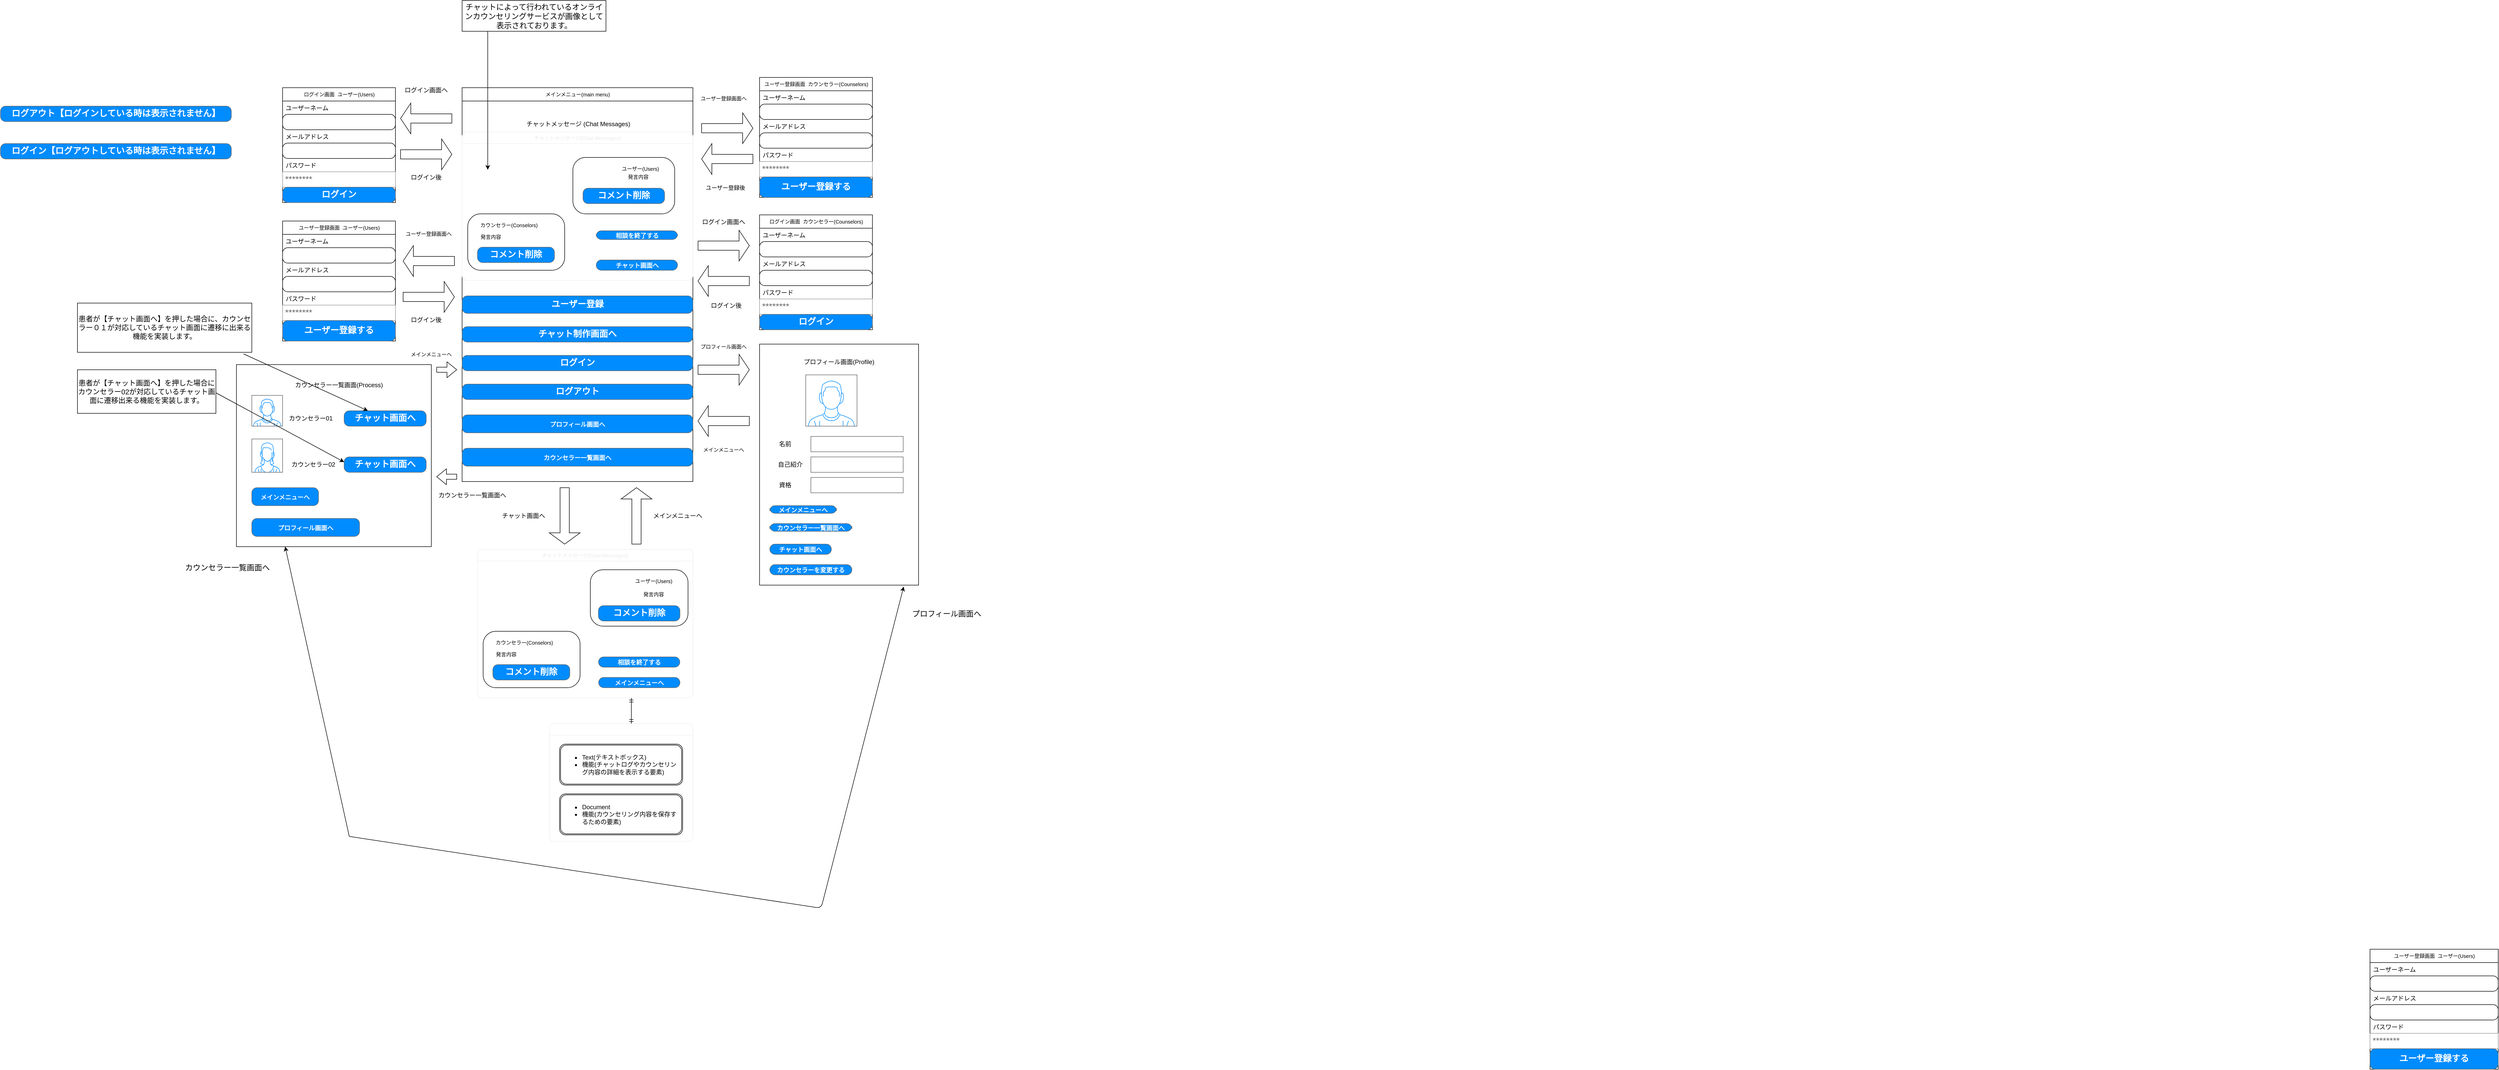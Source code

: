 <mxfile>
    <diagram id="nMnuXORbZ245L0lCiLTD" name="ページ1">
        <mxGraphModel dx="2371" dy="1983" grid="1" gridSize="10" guides="1" tooltips="1" connect="1" arrows="1" fold="1" page="1" pageScale="1" pageWidth="827" pageHeight="1169" math="0" shadow="0">
            <root>
                <mxCell id="0"/>
                <mxCell id="1" parent="0"/>
                <mxCell id="105" value="ログイン画面&amp;nbsp; カウンセラー(Counselors)" style="swimlane;fontStyle=0;childLayout=stackLayout;horizontal=1;startSize=26;fillColor=none;horizontalStack=0;resizeParent=1;resizeParentMax=0;resizeLast=0;collapsible=1;marginBottom=0;html=1;fontSize=10;align=center;" parent="1" vertex="1">
                    <mxGeometry x="770" y="328" width="220" height="224" as="geometry"/>
                </mxCell>
                <mxCell id="106" value="ユーザーネーム" style="text;strokeColor=none;fillColor=none;align=left;verticalAlign=top;spacingLeft=4;spacingRight=4;overflow=hidden;rotatable=0;points=[[0,0.5],[1,0.5]];portConstraint=eastwest;whiteSpace=wrap;html=1;" parent="105" vertex="1">
                    <mxGeometry y="26" width="220" height="26" as="geometry"/>
                </mxCell>
                <mxCell id="107" value="" style="strokeWidth=1;shadow=0;dashed=0;align=center;html=1;shape=mxgraph.mockup.buttons.button;mainText=;buttonStyle=round;fontSize=17;fontStyle=1;fillColor=none;whiteSpace=wrap;" parent="105" vertex="1">
                    <mxGeometry y="52" width="220" height="30" as="geometry"/>
                </mxCell>
                <mxCell id="108" value="メールアドレス" style="text;strokeColor=none;fillColor=none;align=left;verticalAlign=top;spacingLeft=4;spacingRight=4;overflow=hidden;rotatable=0;points=[[0,0.5],[1,0.5]];portConstraint=eastwest;whiteSpace=wrap;html=1;" parent="105" vertex="1">
                    <mxGeometry y="82" width="220" height="26" as="geometry"/>
                </mxCell>
                <mxCell id="109" value="" style="strokeWidth=1;shadow=0;dashed=0;align=center;html=1;shape=mxgraph.mockup.buttons.button;mainText=;buttonStyle=round;fontSize=17;fontStyle=1;fillColor=none;whiteSpace=wrap;" parent="105" vertex="1">
                    <mxGeometry y="108" width="220" height="30" as="geometry"/>
                </mxCell>
                <mxCell id="110" value="パスワード" style="text;strokeColor=none;fillColor=none;align=left;verticalAlign=top;spacingLeft=4;spacingRight=4;overflow=hidden;rotatable=0;points=[[0,0.5],[1,0.5]];portConstraint=eastwest;whiteSpace=wrap;html=1;" parent="105" vertex="1">
                    <mxGeometry y="138" width="220" height="26" as="geometry"/>
                </mxCell>
                <mxCell id="111" value="********" style="strokeWidth=1;shadow=0;dashed=0;align=center;html=1;shape=mxgraph.mockup.forms.pwField;strokeColor=#999999;mainText=;align=left;fontColor=#666666;fontSize=17;spacingLeft=3;" parent="105" vertex="1">
                    <mxGeometry y="164" width="220" height="30" as="geometry"/>
                </mxCell>
                <mxCell id="112" value="ログイン" style="strokeWidth=1;shadow=0;dashed=0;align=center;html=1;shape=mxgraph.mockup.buttons.button;strokeColor=#666666;fontColor=#ffffff;mainText=;buttonStyle=round;fontSize=17;fontStyle=1;fillColor=#008cff;whiteSpace=wrap;" parent="105" vertex="1">
                    <mxGeometry y="194" width="220" height="30" as="geometry"/>
                </mxCell>
                <mxCell id="154" value="&lt;font style=&quot;font-size: 10px;&quot;&gt;ユーザー登録画面&amp;nbsp; ユーザー(Users)&lt;/font&gt;" style="swimlane;fontStyle=0;childLayout=stackLayout;horizontal=1;startSize=26;fillColor=none;horizontalStack=0;resizeParent=1;resizeParentMax=0;resizeLast=0;collapsible=1;marginBottom=0;html=1;align=center;fontSize=10;" parent="1" vertex="1">
                    <mxGeometry x="-160" y="340" width="220" height="234" as="geometry"/>
                </mxCell>
                <mxCell id="155" value="ユーザーネーム" style="text;strokeColor=none;fillColor=none;align=left;verticalAlign=top;spacingLeft=4;spacingRight=4;overflow=hidden;rotatable=0;points=[[0,0.5],[1,0.5]];portConstraint=eastwest;whiteSpace=wrap;html=1;" parent="154" vertex="1">
                    <mxGeometry y="26" width="220" height="26" as="geometry"/>
                </mxCell>
                <mxCell id="156" value="" style="strokeWidth=1;shadow=0;dashed=0;align=center;html=1;shape=mxgraph.mockup.buttons.button;mainText=;buttonStyle=round;fontSize=17;fontStyle=1;fillColor=none;whiteSpace=wrap;" parent="154" vertex="1">
                    <mxGeometry y="52" width="220" height="30" as="geometry"/>
                </mxCell>
                <mxCell id="157" value="メールアドレス" style="text;strokeColor=none;fillColor=none;align=left;verticalAlign=top;spacingLeft=4;spacingRight=4;overflow=hidden;rotatable=0;points=[[0,0.5],[1,0.5]];portConstraint=eastwest;whiteSpace=wrap;html=1;" parent="154" vertex="1">
                    <mxGeometry y="82" width="220" height="26" as="geometry"/>
                </mxCell>
                <mxCell id="158" value="" style="strokeWidth=1;shadow=0;dashed=0;align=center;html=1;shape=mxgraph.mockup.buttons.button;mainText=;buttonStyle=round;fontSize=17;fontStyle=1;fillColor=none;whiteSpace=wrap;" parent="154" vertex="1">
                    <mxGeometry y="108" width="220" height="30" as="geometry"/>
                </mxCell>
                <mxCell id="159" value="パスワード" style="text;strokeColor=none;fillColor=none;align=left;verticalAlign=top;spacingLeft=4;spacingRight=4;overflow=hidden;rotatable=0;points=[[0,0.5],[1,0.5]];portConstraint=eastwest;whiteSpace=wrap;html=1;" parent="154" vertex="1">
                    <mxGeometry y="138" width="220" height="26" as="geometry"/>
                </mxCell>
                <mxCell id="160" value="********" style="strokeWidth=1;shadow=0;dashed=0;align=center;html=1;shape=mxgraph.mockup.forms.pwField;strokeColor=#999999;mainText=;align=left;fontColor=#666666;fontSize=17;spacingLeft=3;" parent="154" vertex="1">
                    <mxGeometry y="164" width="220" height="30" as="geometry"/>
                </mxCell>
                <mxCell id="174" value="ユーザー登録する" style="strokeWidth=1;shadow=0;dashed=0;align=center;html=1;shape=mxgraph.mockup.buttons.button;strokeColor=#666666;fontColor=#ffffff;mainText=;buttonStyle=round;fontSize=17;fontStyle=1;fillColor=#008cff;whiteSpace=wrap;" parent="154" vertex="1">
                    <mxGeometry y="194" width="220" height="40" as="geometry"/>
                </mxCell>
                <mxCell id="185" value="ユーザー登録画面&amp;nbsp; カウンセラー(Counselors)" style="swimlane;fontStyle=0;childLayout=stackLayout;horizontal=1;startSize=26;fillColor=none;horizontalStack=0;resizeParent=1;resizeParentMax=0;resizeLast=0;collapsible=1;marginBottom=0;html=1;align=center;fontSize=10;" parent="1" vertex="1">
                    <mxGeometry x="770" y="60" width="220" height="234" as="geometry"/>
                </mxCell>
                <mxCell id="186" value="ユーザーネーム" style="text;strokeColor=none;fillColor=none;align=left;verticalAlign=top;spacingLeft=4;spacingRight=4;overflow=hidden;rotatable=0;points=[[0,0.5],[1,0.5]];portConstraint=eastwest;whiteSpace=wrap;html=1;" parent="185" vertex="1">
                    <mxGeometry y="26" width="220" height="26" as="geometry"/>
                </mxCell>
                <mxCell id="187" value="" style="strokeWidth=1;shadow=0;dashed=0;align=center;html=1;shape=mxgraph.mockup.buttons.button;mainText=;buttonStyle=round;fontSize=17;fontStyle=1;fillColor=none;whiteSpace=wrap;" parent="185" vertex="1">
                    <mxGeometry y="52" width="220" height="30" as="geometry"/>
                </mxCell>
                <mxCell id="188" value="メールアドレス" style="text;strokeColor=none;fillColor=none;align=left;verticalAlign=top;spacingLeft=4;spacingRight=4;overflow=hidden;rotatable=0;points=[[0,0.5],[1,0.5]];portConstraint=eastwest;whiteSpace=wrap;html=1;" parent="185" vertex="1">
                    <mxGeometry y="82" width="220" height="26" as="geometry"/>
                </mxCell>
                <mxCell id="189" value="" style="strokeWidth=1;shadow=0;dashed=0;align=center;html=1;shape=mxgraph.mockup.buttons.button;mainText=;buttonStyle=round;fontSize=17;fontStyle=1;fillColor=none;whiteSpace=wrap;" parent="185" vertex="1">
                    <mxGeometry y="108" width="220" height="30" as="geometry"/>
                </mxCell>
                <mxCell id="190" value="パスワード" style="text;strokeColor=none;fillColor=none;align=left;verticalAlign=top;spacingLeft=4;spacingRight=4;overflow=hidden;rotatable=0;points=[[0,0.5],[1,0.5]];portConstraint=eastwest;whiteSpace=wrap;html=1;" parent="185" vertex="1">
                    <mxGeometry y="138" width="220" height="26" as="geometry"/>
                </mxCell>
                <mxCell id="191" value="********" style="strokeWidth=1;shadow=0;dashed=0;align=center;html=1;shape=mxgraph.mockup.forms.pwField;strokeColor=#999999;mainText=;align=left;fontColor=#666666;fontSize=17;spacingLeft=3;" parent="185" vertex="1">
                    <mxGeometry y="164" width="220" height="30" as="geometry"/>
                </mxCell>
                <mxCell id="193" value="ユーザー登録する" style="strokeWidth=1;shadow=0;dashed=0;align=center;html=1;shape=mxgraph.mockup.buttons.button;strokeColor=#666666;fontColor=#ffffff;mainText=;buttonStyle=round;fontSize=17;fontStyle=1;fillColor=#008cff;whiteSpace=wrap;" parent="185" vertex="1">
                    <mxGeometry y="194" width="220" height="40" as="geometry"/>
                </mxCell>
                <mxCell id="89" value="ログイン画面&amp;nbsp; ユーザー(Users)" style="swimlane;fontStyle=0;childLayout=stackLayout;horizontal=1;startSize=26;fillColor=none;horizontalStack=0;resizeParent=1;resizeParentMax=0;resizeLast=0;collapsible=1;marginBottom=0;html=1;align=center;fontSize=10;" parent="1" vertex="1">
                    <mxGeometry x="-160" y="80" width="220" height="224" as="geometry"/>
                </mxCell>
                <mxCell id="90" value="ユーザーネーム" style="text;strokeColor=none;fillColor=none;align=left;verticalAlign=top;spacingLeft=4;spacingRight=4;overflow=hidden;rotatable=0;points=[[0,0.5],[1,0.5]];portConstraint=eastwest;whiteSpace=wrap;html=1;" parent="89" vertex="1">
                    <mxGeometry y="26" width="220" height="26" as="geometry"/>
                </mxCell>
                <mxCell id="91" value="" style="strokeWidth=1;shadow=0;dashed=0;align=center;html=1;shape=mxgraph.mockup.buttons.button;mainText=;buttonStyle=round;fontSize=17;fontStyle=1;fillColor=none;whiteSpace=wrap;" parent="89" vertex="1">
                    <mxGeometry y="52" width="220" height="30" as="geometry"/>
                </mxCell>
                <mxCell id="92" value="メールアドレス" style="text;strokeColor=none;fillColor=none;align=left;verticalAlign=top;spacingLeft=4;spacingRight=4;overflow=hidden;rotatable=0;points=[[0,0.5],[1,0.5]];portConstraint=eastwest;whiteSpace=wrap;html=1;" parent="89" vertex="1">
                    <mxGeometry y="82" width="220" height="26" as="geometry"/>
                </mxCell>
                <mxCell id="93" value="" style="strokeWidth=1;shadow=0;dashed=0;align=center;html=1;shape=mxgraph.mockup.buttons.button;mainText=;buttonStyle=round;fontSize=17;fontStyle=1;fillColor=none;whiteSpace=wrap;" parent="89" vertex="1">
                    <mxGeometry y="108" width="220" height="30" as="geometry"/>
                </mxCell>
                <mxCell id="94" value="パスワード" style="text;strokeColor=none;fillColor=none;align=left;verticalAlign=top;spacingLeft=4;spacingRight=4;overflow=hidden;rotatable=0;points=[[0,0.5],[1,0.5]];portConstraint=eastwest;whiteSpace=wrap;html=1;" parent="89" vertex="1">
                    <mxGeometry y="138" width="220" height="26" as="geometry"/>
                </mxCell>
                <mxCell id="95" value="********" style="strokeWidth=1;shadow=0;dashed=0;align=center;html=1;shape=mxgraph.mockup.forms.pwField;strokeColor=#999999;mainText=;align=left;fontColor=#666666;fontSize=17;spacingLeft=3;" parent="89" vertex="1">
                    <mxGeometry y="164" width="220" height="30" as="geometry"/>
                </mxCell>
                <mxCell id="96" value="ログイン" style="strokeWidth=1;shadow=0;dashed=0;align=center;html=1;shape=mxgraph.mockup.buttons.button;strokeColor=#666666;fontColor=#ffffff;mainText=;buttonStyle=round;fontSize=17;fontStyle=1;fillColor=#008cff;whiteSpace=wrap;" parent="89" vertex="1">
                    <mxGeometry y="194" width="220" height="30" as="geometry"/>
                </mxCell>
                <mxCell id="483" value="ユーザー登録画面&amp;nbsp; ユーザー(Users)" style="swimlane;fontStyle=0;childLayout=stackLayout;horizontal=1;startSize=26;fillColor=none;horizontalStack=0;resizeParent=1;resizeParentMax=0;resizeLast=0;collapsible=1;marginBottom=0;html=1;align=center;fontSize=10;" parent="1" vertex="1">
                    <mxGeometry x="3910" y="1760" width="250" height="234" as="geometry"/>
                </mxCell>
                <mxCell id="484" value="ユーザーネーム" style="text;strokeColor=none;fillColor=none;align=left;verticalAlign=top;spacingLeft=4;spacingRight=4;overflow=hidden;rotatable=0;points=[[0,0.5],[1,0.5]];portConstraint=eastwest;whiteSpace=wrap;html=1;" parent="483" vertex="1">
                    <mxGeometry y="26" width="250" height="26" as="geometry"/>
                </mxCell>
                <mxCell id="485" value="" style="strokeWidth=1;shadow=0;dashed=0;align=center;html=1;shape=mxgraph.mockup.buttons.button;mainText=;buttonStyle=round;fontSize=17;fontStyle=1;fillColor=none;whiteSpace=wrap;" parent="483" vertex="1">
                    <mxGeometry y="52" width="250" height="30" as="geometry"/>
                </mxCell>
                <mxCell id="486" value="メールアドレス" style="text;strokeColor=none;fillColor=none;align=left;verticalAlign=top;spacingLeft=4;spacingRight=4;overflow=hidden;rotatable=0;points=[[0,0.5],[1,0.5]];portConstraint=eastwest;whiteSpace=wrap;html=1;" parent="483" vertex="1">
                    <mxGeometry y="82" width="250" height="26" as="geometry"/>
                </mxCell>
                <mxCell id="487" value="" style="strokeWidth=1;shadow=0;dashed=0;align=center;html=1;shape=mxgraph.mockup.buttons.button;mainText=;buttonStyle=round;fontSize=17;fontStyle=1;fillColor=none;whiteSpace=wrap;" parent="483" vertex="1">
                    <mxGeometry y="108" width="250" height="30" as="geometry"/>
                </mxCell>
                <mxCell id="488" value="パスワード" style="text;strokeColor=none;fillColor=none;align=left;verticalAlign=top;spacingLeft=4;spacingRight=4;overflow=hidden;rotatable=0;points=[[0,0.5],[1,0.5]];portConstraint=eastwest;whiteSpace=wrap;html=1;" parent="483" vertex="1">
                    <mxGeometry y="138" width="250" height="26" as="geometry"/>
                </mxCell>
                <mxCell id="489" value="********" style="strokeWidth=1;shadow=0;dashed=0;align=center;html=1;shape=mxgraph.mockup.forms.pwField;strokeColor=#999999;mainText=;align=left;fontColor=#666666;fontSize=17;spacingLeft=3;" parent="483" vertex="1">
                    <mxGeometry y="164" width="250" height="30" as="geometry"/>
                </mxCell>
                <mxCell id="490" value="ユーザー登録する" style="strokeWidth=1;shadow=0;dashed=0;align=center;html=1;shape=mxgraph.mockup.buttons.button;strokeColor=#666666;fontColor=#ffffff;mainText=;buttonStyle=round;fontSize=17;fontStyle=1;fillColor=#008cff;whiteSpace=wrap;" parent="483" vertex="1">
                    <mxGeometry y="194" width="250" height="40" as="geometry"/>
                </mxCell>
                <mxCell id="499" value="チャットメッセージ(Chat Messages)" style="swimlane;whiteSpace=wrap;html=1;rounded=1;dashed=0;strokeColor=rgb(240, 240, 240);fontFamily=Helvetica;fontSize=10;fontColor=rgb(240, 240, 240);fillColor=none;align=center;" parent="1" vertex="1">
                    <mxGeometry x="220" y="980" width="420" height="290" as="geometry"/>
                </mxCell>
                <mxCell id="500" value="ユーザー(Users)" style="html=1;align=right;verticalAlign=top;rounded=1;absoluteArcSize=1;arcSize=50;dashed=0;spacingTop=10;spacingRight=30;fontSize=10;fillColor=none;" parent="499" vertex="1">
                    <mxGeometry x="220" y="40" width="190.5" height="110" as="geometry"/>
                </mxCell>
                <mxCell id="501" value="発言内容" style="text;html=1;strokeColor=none;fillColor=none;align=center;verticalAlign=middle;whiteSpace=wrap;rounded=0;fontSize=10;" parent="499" vertex="1">
                    <mxGeometry x="303" y="75" width="81" height="25" as="geometry"/>
                </mxCell>
                <mxCell id="502" value="コメント削除" style="strokeWidth=1;shadow=0;dashed=0;align=center;html=1;shape=mxgraph.mockup.buttons.button;strokeColor=#666666;fontColor=#ffffff;mainText=;buttonStyle=round;fontSize=17;fontStyle=1;fillColor=#008cff;whiteSpace=wrap;" parent="499" vertex="1">
                    <mxGeometry x="235.75" y="110" width="159" height="30" as="geometry"/>
                </mxCell>
                <mxCell id="503" value="カウンセラー(Conselors)" style="html=1;align=center;verticalAlign=top;rounded=1;absoluteArcSize=1;arcSize=50;dashed=0;spacingTop=10;spacingRight=30;fontSize=10;fillColor=none;" parent="499" vertex="1">
                    <mxGeometry x="11" y="160" width="189" height="110" as="geometry"/>
                </mxCell>
                <mxCell id="504" value="発言内容" style="text;html=1;strokeColor=none;fillColor=none;align=center;verticalAlign=middle;whiteSpace=wrap;rounded=0;fontSize=10;" parent="499" vertex="1">
                    <mxGeometry x="11" y="190" width="90" height="30" as="geometry"/>
                </mxCell>
                <mxCell id="505" value="コメント削除" style="strokeWidth=1;shadow=0;dashed=0;align=center;html=1;shape=mxgraph.mockup.buttons.button;strokeColor=#666666;fontColor=#ffffff;mainText=;buttonStyle=round;fontSize=17;fontStyle=1;fillColor=#008cff;whiteSpace=wrap;" parent="499" vertex="1">
                    <mxGeometry x="30" y="225" width="150" height="30" as="geometry"/>
                </mxCell>
                <mxCell id="773" value="&lt;font style=&quot;font-size: 12px;&quot;&gt;メインメニューへ&lt;/font&gt;" style="strokeWidth=1;shadow=0;dashed=0;align=center;html=1;shape=mxgraph.mockup.buttons.button;strokeColor=#666666;fontColor=#ffffff;mainText=;buttonStyle=round;fontSize=17;fontStyle=1;fillColor=#008cff;whiteSpace=wrap;" parent="499" vertex="1">
                    <mxGeometry x="236.25" y="250" width="158.5" height="20" as="geometry"/>
                </mxCell>
                <mxCell id="1051" value="&lt;span style=&quot;font-size: 12px;&quot;&gt;相談を終了する&lt;/span&gt;" style="strokeWidth=1;shadow=0;dashed=0;align=center;html=1;shape=mxgraph.mockup.buttons.button;strokeColor=#666666;fontColor=#ffffff;mainText=;buttonStyle=round;fontSize=17;fontStyle=1;fillColor=#008cff;whiteSpace=wrap;" parent="499" vertex="1">
                    <mxGeometry x="236" y="210" width="158.5" height="20" as="geometry"/>
                </mxCell>
                <mxCell id="421" value="カウンセリング内容記録と管理画面" style="swimlane;whiteSpace=wrap;html=1;rounded=1;dashed=0;strokeColor=rgb(240, 240, 240);fontFamily=Helvetica;fontSize=10;fontColor=#FFFFFF;startSize=23;fillColor=none;direction=east;" parent="1" vertex="1">
                    <mxGeometry x="360" y="1320" width="280" height="230" as="geometry"/>
                </mxCell>
                <mxCell id="422" value="&lt;ul&gt;&lt;li&gt;&lt;span style=&quot;background-color: initial;&quot;&gt;Text(テキストボックス)&lt;/span&gt;&lt;/li&gt;&lt;li&gt;機能(チャットログやカウンセリング内容の詳細を表示する要素)&lt;/li&gt;&lt;/ul&gt;" style="shape=ext;double=1;rounded=1;whiteSpace=wrap;html=1;align=left;" parent="421" vertex="1">
                    <mxGeometry x="20" y="40" width="240" height="80" as="geometry"/>
                </mxCell>
                <mxCell id="423" value="&lt;ul&gt;&lt;li&gt;Document&lt;/li&gt;&lt;li&gt;機能(カウンセリング内容を保存するための要素)&lt;/li&gt;&lt;/ul&gt;" style="shape=ext;double=1;rounded=1;whiteSpace=wrap;html=1;align=left;" parent="421" vertex="1">
                    <mxGeometry x="20" y="137" width="240" height="80" as="geometry"/>
                </mxCell>
                <mxCell id="650" value="" style="endArrow=ERmandOne;html=1;startArrow=ERmandOne;startFill=0;endFill=0;" parent="1" edge="1">
                    <mxGeometry width="50" height="50" relative="1" as="geometry">
                        <mxPoint x="520" y="1270" as="sourcePoint"/>
                        <mxPoint x="520" y="1320" as="targetPoint"/>
                        <Array as="points"/>
                    </mxGeometry>
                </mxCell>
                <mxCell id="651" value="" style="rounded=0;whiteSpace=wrap;html=1;" parent="1" vertex="1">
                    <mxGeometry x="770" y="580" width="310" height="470" as="geometry"/>
                </mxCell>
                <mxCell id="652" value="プロフィール画面(Profile)" style="text;html=1;strokeColor=none;fillColor=none;align=center;verticalAlign=middle;whiteSpace=wrap;rounded=0;" parent="1" vertex="1">
                    <mxGeometry x="790" y="600" width="270" height="30" as="geometry"/>
                </mxCell>
                <mxCell id="653" value="" style="verticalLabelPosition=bottom;shadow=0;dashed=0;align=center;html=1;verticalAlign=top;strokeWidth=1;shape=mxgraph.mockup.containers.userMale;strokeColor=#666666;strokeColor2=#008cff;" parent="1" vertex="1">
                    <mxGeometry x="860" y="640" width="100" height="100" as="geometry"/>
                </mxCell>
                <mxCell id="654" value="名前" style="text;html=1;strokeColor=none;fillColor=none;align=center;verticalAlign=middle;whiteSpace=wrap;rounded=0;" parent="1" vertex="1">
                    <mxGeometry x="790" y="760" width="60" height="30" as="geometry"/>
                </mxCell>
                <mxCell id="657" value="" style="strokeWidth=1;shadow=0;dashed=0;align=center;html=1;shape=mxgraph.mockup.text.textBox;fontColor=#666666;align=left;fontSize=17;spacingLeft=4;spacingTop=-3;strokeColor=#666666;mainText=" parent="1" vertex="1">
                    <mxGeometry x="870" y="760" width="180" height="30" as="geometry"/>
                </mxCell>
                <mxCell id="658" value="自己紹介" style="text;html=1;strokeColor=none;fillColor=none;align=center;verticalAlign=middle;whiteSpace=wrap;rounded=0;" parent="1" vertex="1">
                    <mxGeometry x="800" y="800" width="60" height="30" as="geometry"/>
                </mxCell>
                <mxCell id="659" value="" style="strokeWidth=1;shadow=0;dashed=0;align=center;html=1;shape=mxgraph.mockup.text.textBox;fontColor=#666666;align=left;fontSize=17;spacingLeft=4;spacingTop=-3;strokeColor=#666666;mainText=" parent="1" vertex="1">
                    <mxGeometry x="870" y="800" width="180" height="30" as="geometry"/>
                </mxCell>
                <mxCell id="660" value="資格" style="text;html=1;strokeColor=none;fillColor=none;align=center;verticalAlign=middle;whiteSpace=wrap;rounded=0;" parent="1" vertex="1">
                    <mxGeometry x="785" y="840" width="70" height="30" as="geometry"/>
                </mxCell>
                <mxCell id="661" value="" style="strokeWidth=1;shadow=0;dashed=0;align=center;html=1;shape=mxgraph.mockup.text.textBox;fontColor=#666666;align=left;fontSize=17;spacingLeft=4;spacingTop=-3;strokeColor=#666666;mainText=" parent="1" vertex="1">
                    <mxGeometry x="870" y="840" width="180" height="30" as="geometry"/>
                </mxCell>
                <mxCell id="664" value="&lt;font style=&quot;font-size: 12px;&quot;&gt;メインメニューへ&lt;/font&gt;" style="strokeWidth=1;shadow=0;dashed=0;align=center;html=1;shape=mxgraph.mockup.buttons.button;strokeColor=#666666;fontColor=#ffffff;mainText=;buttonStyle=round;fontSize=17;fontStyle=1;fillColor=#008cff;whiteSpace=wrap;" parent="1" vertex="1">
                    <mxGeometry x="790" y="895" width="130" height="15" as="geometry"/>
                </mxCell>
                <mxCell id="666" value="&lt;span style=&quot;font-size: 12px;&quot;&gt;カウンセラー一覧画面へ&lt;/span&gt;" style="strokeWidth=1;shadow=0;dashed=0;align=center;html=1;shape=mxgraph.mockup.buttons.button;strokeColor=#666666;fontColor=#ffffff;mainText=;buttonStyle=round;fontSize=17;fontStyle=1;fillColor=#008cff;whiteSpace=wrap;" parent="1" vertex="1">
                    <mxGeometry x="790" y="930" width="160" height="15" as="geometry"/>
                </mxCell>
                <mxCell id="667" value="&lt;font style=&quot;font-size: 12px;&quot;&gt;チャット画面へ&lt;/font&gt;" style="strokeWidth=1;shadow=0;dashed=0;align=center;html=1;shape=mxgraph.mockup.buttons.button;strokeColor=#666666;fontColor=#ffffff;mainText=;buttonStyle=round;fontSize=17;fontStyle=1;fillColor=#008cff;whiteSpace=wrap;" parent="1" vertex="1">
                    <mxGeometry x="790" y="970" width="120" height="20" as="geometry"/>
                </mxCell>
                <mxCell id="669" value="カウンセラー一覧画面(Process)" style="text;html=1;strokeColor=none;fillColor=none;align=center;verticalAlign=middle;whiteSpace=wrap;rounded=0;fontSize=12;" parent="1" vertex="1">
                    <mxGeometry x="-220" y="645" width="340" height="30" as="geometry"/>
                </mxCell>
                <mxCell id="670" value="" style="verticalLabelPosition=bottom;shadow=0;dashed=0;align=center;html=1;verticalAlign=top;strokeWidth=1;shape=mxgraph.mockup.containers.userMale;strokeColor=#666666;strokeColor2=#008cff;fontSize=12;" parent="1" vertex="1">
                    <mxGeometry x="-220" y="680" width="60" height="60" as="geometry"/>
                </mxCell>
                <mxCell id="672" value="" style="verticalLabelPosition=bottom;shadow=0;dashed=0;align=center;html=1;verticalAlign=top;strokeWidth=1;shape=mxgraph.mockup.containers.userFemale;strokeColor=#666666;strokeColor2=#008cff;fontSize=12;" parent="1" vertex="1">
                    <mxGeometry x="-220" y="765" width="60" height="65" as="geometry"/>
                </mxCell>
                <mxCell id="673" value="カウンセラー01" style="text;html=1;strokeColor=none;fillColor=none;align=center;verticalAlign=middle;whiteSpace=wrap;rounded=0;fontSize=12;" parent="1" vertex="1">
                    <mxGeometry x="-150" y="710" width="90" height="30" as="geometry"/>
                </mxCell>
                <mxCell id="674" value="チャット画面へ" style="strokeWidth=1;shadow=0;dashed=0;align=center;html=1;shape=mxgraph.mockup.buttons.button;strokeColor=#666666;fontColor=#ffffff;mainText=;buttonStyle=round;fontSize=17;fontStyle=1;fillColor=#008cff;whiteSpace=wrap;" parent="1" vertex="1">
                    <mxGeometry x="-40" y="800" width="160" height="30" as="geometry"/>
                </mxCell>
                <mxCell id="677" value="チャット画面へ" style="strokeWidth=1;shadow=0;dashed=0;align=center;html=1;shape=mxgraph.mockup.buttons.button;strokeColor=#666666;fontColor=#ffffff;mainText=;buttonStyle=round;fontSize=17;fontStyle=1;fillColor=#008cff;whiteSpace=wrap;" parent="1" vertex="1">
                    <mxGeometry x="-40" y="710" width="160" height="30" as="geometry"/>
                </mxCell>
                <mxCell id="678" value="カウンセラー02" style="text;html=1;strokeColor=none;fillColor=none;align=center;verticalAlign=middle;whiteSpace=wrap;rounded=0;fontSize=12;" parent="1" vertex="1">
                    <mxGeometry x="-150" y="800" width="100" height="30" as="geometry"/>
                </mxCell>
                <mxCell id="680" value="&lt;span style=&quot;font-size: 12px;&quot;&gt;プロフィール画面へ&lt;/span&gt;" style="strokeWidth=1;shadow=0;dashed=0;align=center;html=1;shape=mxgraph.mockup.buttons.button;strokeColor=#666666;fontColor=#ffffff;mainText=;buttonStyle=round;fontSize=17;fontStyle=1;fillColor=#008cff;whiteSpace=wrap;" parent="1" vertex="1">
                    <mxGeometry x="-220" y="920" width="210" height="35" as="geometry"/>
                </mxCell>
                <mxCell id="681" value="&lt;font style=&quot;font-size: 12px;&quot;&gt;メインメニューへ&lt;/font&gt;" style="strokeWidth=1;shadow=0;dashed=0;align=center;html=1;shape=mxgraph.mockup.buttons.button;strokeColor=#666666;fontColor=#ffffff;mainText=;buttonStyle=round;fontSize=17;fontStyle=1;fillColor=#008cff;whiteSpace=wrap;" parent="1" vertex="1">
                    <mxGeometry x="-220" y="860" width="130" height="35" as="geometry"/>
                </mxCell>
                <mxCell id="668" value="" style="rounded=0;whiteSpace=wrap;html=1;fontSize=12;fillColor=none;" parent="1" vertex="1">
                    <mxGeometry x="-250" y="620" width="380" height="355" as="geometry"/>
                </mxCell>
                <mxCell id="769" value="" style="endArrow=classic;html=1;endFill=1;entryX=0.25;entryY=1;entryDx=0;entryDy=0;" parent="1" target="668" edge="1">
                    <mxGeometry width="50" height="50" relative="1" as="geometry">
                        <mxPoint x="-30" y="1540" as="sourcePoint"/>
                        <mxPoint x="-30" y="990" as="targetPoint"/>
                    </mxGeometry>
                </mxCell>
                <mxCell id="776" value="&lt;font style=&quot;font-size: 14px;&quot;&gt;患者が【チャット画面へ】を押した場合に、カウンセラー０１が対応しているチャット画面に遷移に出来る機能を実装します。&lt;/font&gt;" style="rounded=0;whiteSpace=wrap;html=1;" parent="1" vertex="1">
                    <mxGeometry x="-560" y="500" width="340" height="96" as="geometry"/>
                </mxCell>
                <mxCell id="779" value="" style="endArrow=classic;html=1;" parent="1" edge="1">
                    <mxGeometry width="50" height="50" relative="1" as="geometry">
                        <mxPoint x="-190" y="580" as="sourcePoint"/>
                        <mxPoint x="-190" y="580" as="targetPoint"/>
                    </mxGeometry>
                </mxCell>
                <mxCell id="782" value="&lt;font style=&quot;font-size: 14px;&quot;&gt;患者が【チャット画面へ】を押した場合にカウンセラー02が対応しているチャット画面に遷移出来る機能を実装します。&lt;/font&gt;" style="rounded=0;whiteSpace=wrap;html=1;" parent="1" vertex="1">
                    <mxGeometry x="-560" y="630" width="270" height="85" as="geometry"/>
                </mxCell>
                <mxCell id="837" value="メインメニュー(main menu)" style="swimlane;fontStyle=0;childLayout=stackLayout;horizontal=1;startSize=26;fillColor=none;horizontalStack=0;resizeParent=1;resizeParentMax=0;resizeLast=0;collapsible=1;marginBottom=0;html=1;align=center;fontSize=10;" parent="1" vertex="1">
                    <mxGeometry x="190" y="80" width="450" height="768" as="geometry"/>
                </mxCell>
                <mxCell id="980" value="&amp;nbsp; &amp;nbsp; &amp;nbsp; &amp;nbsp; &amp;nbsp; &amp;nbsp; &amp;nbsp; &amp;nbsp; &amp;nbsp; &amp;nbsp; &amp;nbsp; &amp;nbsp; &amp;nbsp; &amp;nbsp; &amp;nbsp; &amp;nbsp; &amp;nbsp; &amp;nbsp; &amp;nbsp; &amp;nbsp; &amp;nbsp; &amp;nbsp; &amp;nbsp; &amp;nbsp; &amp;nbsp; &amp;nbsp; &amp;nbsp; &amp;nbsp; &amp;nbsp; &amp;nbsp; &amp;nbsp; &amp;nbsp; &amp;nbsp; &amp;nbsp; &amp;nbsp; &amp;nbsp; &amp;nbsp; &amp;nbsp; &amp;nbsp; &amp;nbsp; &amp;nbsp; &amp;nbsp; &amp;nbsp; &amp;nbsp; &amp;nbsp; &amp;nbsp; &amp;nbsp; &amp;nbsp; &amp;nbsp; &amp;nbsp; &amp;nbsp; &amp;nbsp; &amp;nbsp; &amp;nbsp; &amp;nbsp; &amp;nbsp; &amp;nbsp; &amp;nbsp; &amp;nbsp; &amp;nbsp; &amp;nbsp; &amp;nbsp; &amp;nbsp; &amp;nbsp; &amp;nbsp; &amp;nbsp;" style="text;html=1;strokeColor=none;fillColor=none;align=center;verticalAlign=middle;whiteSpace=wrap;rounded=0;" parent="837" vertex="1">
                    <mxGeometry y="26" width="450" height="30" as="geometry"/>
                </mxCell>
                <mxCell id="839" value="&amp;nbsp; &amp;nbsp; &amp;nbsp; &amp;nbsp; &amp;nbsp; &amp;nbsp; &amp;nbsp; &amp;nbsp; &amp;nbsp; &amp;nbsp;チャットメッセージ (Chat Messages)&amp;nbsp; &amp;nbsp; &amp;nbsp; &amp;nbsp; &amp;nbsp; &amp;nbsp; &amp;nbsp; &amp;nbsp; &amp;nbsp;&amp;nbsp;" style="text;html=1;strokeColor=none;fillColor=none;align=center;verticalAlign=middle;whiteSpace=wrap;rounded=0;" parent="837" vertex="1">
                    <mxGeometry y="56" width="450" height="30" as="geometry"/>
                </mxCell>
                <mxCell id="840" value="チャットメッセージ(Chat Messages)" style="swimlane;whiteSpace=wrap;html=1;rounded=1;dashed=0;strokeColor=rgb(240, 240, 240);fontFamily=Helvetica;fontSize=10;fontColor=rgb(240, 240, 240);fillColor=none;align=center;" parent="837" vertex="1">
                    <mxGeometry y="86" width="450" height="290" as="geometry"/>
                </mxCell>
                <mxCell id="841" value="発言内容" style="text;html=1;strokeColor=none;fillColor=none;align=center;verticalAlign=middle;whiteSpace=wrap;rounded=0;fontSize=10;" parent="840" vertex="1">
                    <mxGeometry x="303" y="75" width="81" height="25" as="geometry"/>
                </mxCell>
                <mxCell id="842" value="コメント削除" style="strokeWidth=1;shadow=0;dashed=0;align=center;html=1;shape=mxgraph.mockup.buttons.button;strokeColor=#666666;fontColor=#ffffff;mainText=;buttonStyle=round;fontSize=17;fontStyle=1;fillColor=#008cff;whiteSpace=wrap;" parent="840" vertex="1">
                    <mxGeometry x="235.75" y="110" width="159" height="30" as="geometry"/>
                </mxCell>
                <mxCell id="843" value="カウンセラー(Conselors)" style="html=1;align=center;verticalAlign=top;rounded=1;absoluteArcSize=1;arcSize=50;dashed=0;spacingTop=10;spacingRight=30;fontSize=10;fillColor=none;" parent="840" vertex="1">
                    <mxGeometry x="11" y="160" width="189" height="110" as="geometry"/>
                </mxCell>
                <mxCell id="844" value="発言内容" style="text;html=1;strokeColor=none;fillColor=none;align=center;verticalAlign=middle;whiteSpace=wrap;rounded=0;fontSize=10;" parent="840" vertex="1">
                    <mxGeometry x="11" y="190" width="90" height="30" as="geometry"/>
                </mxCell>
                <mxCell id="845" value="コメント削除" style="strokeWidth=1;shadow=0;dashed=0;align=center;html=1;shape=mxgraph.mockup.buttons.button;strokeColor=#666666;fontColor=#ffffff;mainText=;buttonStyle=round;fontSize=17;fontStyle=1;fillColor=#008cff;whiteSpace=wrap;" parent="840" vertex="1">
                    <mxGeometry x="30" y="225" width="150" height="30" as="geometry"/>
                </mxCell>
                <mxCell id="846" value="ユーザー(Users)" style="html=1;align=right;verticalAlign=top;rounded=1;absoluteArcSize=1;arcSize=50;dashed=0;spacingTop=10;spacingRight=30;fontSize=10;fillColor=none;" parent="840" vertex="1">
                    <mxGeometry x="216" y="50" width="198.5" height="110" as="geometry"/>
                </mxCell>
                <mxCell id="1034" value="&lt;font style=&quot;font-size: 12px;&quot;&gt;チャット画面へ&lt;/font&gt;" style="strokeWidth=1;shadow=0;dashed=0;align=center;html=1;shape=mxgraph.mockup.buttons.button;strokeColor=#666666;fontColor=#ffffff;mainText=;buttonStyle=round;fontSize=17;fontStyle=1;fillColor=#008cff;whiteSpace=wrap;" parent="840" vertex="1">
                    <mxGeometry x="261.5" y="250" width="158.5" height="20" as="geometry"/>
                </mxCell>
                <mxCell id="1052" value="&lt;span style=&quot;font-size: 12px;&quot;&gt;相談を終了する&lt;/span&gt;" style="strokeWidth=1;shadow=0;dashed=0;align=center;html=1;shape=mxgraph.mockup.buttons.button;strokeColor=#666666;fontColor=#ffffff;mainText=;buttonStyle=round;fontSize=17;fontStyle=1;fillColor=#008cff;whiteSpace=wrap;" parent="840" vertex="1">
                    <mxGeometry x="261.5" y="193" width="158.5" height="17" as="geometry"/>
                </mxCell>
                <mxCell id="847" value="&amp;nbsp; &amp;nbsp; &amp;nbsp; &amp;nbsp; &amp;nbsp; &amp;nbsp; &amp;nbsp; &amp;nbsp; &amp;nbsp; &amp;nbsp; &amp;nbsp; &amp;nbsp; &amp;nbsp; &amp;nbsp; &amp;nbsp; &amp;nbsp; &amp;nbsp; &amp;nbsp; &amp;nbsp; &amp;nbsp; &amp;nbsp; &amp;nbsp; &amp;nbsp; &amp;nbsp; &amp;nbsp; &amp;nbsp; &amp;nbsp; &amp;nbsp; &amp;nbsp; &amp;nbsp; &amp;nbsp; &amp;nbsp; &amp;nbsp; &amp;nbsp; &amp;nbsp; &amp;nbsp; &amp;nbsp; &amp;nbsp; &amp;nbsp; &amp;nbsp; &amp;nbsp; &amp;nbsp; &amp;nbsp; &amp;nbsp; &amp;nbsp; &amp;nbsp; &amp;nbsp; &amp;nbsp; &amp;nbsp; &amp;nbsp; &amp;nbsp; &amp;nbsp; &amp;nbsp; &amp;nbsp; &amp;nbsp; &amp;nbsp; &amp;nbsp; &amp;nbsp; &amp;nbsp; &amp;nbsp; &amp;nbsp; &amp;nbsp; &amp;nbsp; &amp;nbsp; &amp;nbsp; &amp;nbsp; &amp;nbsp;&amp;nbsp;" style="text;html=1;strokeColor=none;fillColor=none;align=center;verticalAlign=middle;whiteSpace=wrap;rounded=0;" parent="837" vertex="1">
                    <mxGeometry y="376" width="450" height="30" as="geometry"/>
                </mxCell>
                <mxCell id="848" value="ユーザー登録" style="strokeWidth=1;shadow=0;dashed=0;align=center;html=1;shape=mxgraph.mockup.buttons.button;strokeColor=#666666;fontColor=#ffffff;mainText=;buttonStyle=round;fontSize=17;fontStyle=1;fillColor=#008cff;whiteSpace=wrap;" parent="837" vertex="1">
                    <mxGeometry y="406" width="450" height="34" as="geometry"/>
                </mxCell>
                <mxCell id="849" style="text;strokeColor=none;fillColor=none;align=left;verticalAlign=top;spacingLeft=4;spacingRight=4;overflow=hidden;rotatable=0;points=[[0,0.5],[1,0.5]];portConstraint=eastwest;whiteSpace=wrap;html=1;" parent="837" vertex="1">
                    <mxGeometry y="440" width="450" height="26" as="geometry"/>
                </mxCell>
                <mxCell id="850" value="チャット制作画面へ" style="strokeWidth=1;shadow=0;dashed=0;align=center;html=1;shape=mxgraph.mockup.buttons.button;strokeColor=#666666;fontColor=#ffffff;mainText=;buttonStyle=round;fontSize=17;fontStyle=1;fillColor=#008cff;whiteSpace=wrap;" parent="837" vertex="1">
                    <mxGeometry y="466" width="450" height="30" as="geometry"/>
                </mxCell>
                <mxCell id="851" style="text;strokeColor=none;fillColor=none;align=left;verticalAlign=top;spacingLeft=4;spacingRight=4;overflow=hidden;rotatable=0;points=[[0,0.5],[1,0.5]];portConstraint=eastwest;whiteSpace=wrap;html=1;" parent="837" vertex="1">
                    <mxGeometry y="496" width="450" height="26" as="geometry"/>
                </mxCell>
                <mxCell id="852" value="ログイン" style="strokeWidth=1;shadow=0;dashed=0;align=center;html=1;shape=mxgraph.mockup.buttons.button;strokeColor=#666666;fontColor=#ffffff;mainText=;buttonStyle=round;fontSize=17;fontStyle=1;fillColor=#008cff;whiteSpace=wrap;" parent="837" vertex="1">
                    <mxGeometry y="522" width="450" height="30" as="geometry"/>
                </mxCell>
                <mxCell id="853" style="text;strokeColor=none;fillColor=none;align=left;verticalAlign=top;spacingLeft=4;spacingRight=4;overflow=hidden;rotatable=0;points=[[0,0.5],[1,0.5]];portConstraint=eastwest;whiteSpace=wrap;html=1;" parent="837" vertex="1">
                    <mxGeometry y="552" width="450" height="26" as="geometry"/>
                </mxCell>
                <mxCell id="854" value="ログアウト" style="strokeWidth=1;shadow=0;dashed=0;align=center;html=1;shape=mxgraph.mockup.buttons.button;strokeColor=#666666;fontColor=#ffffff;mainText=;buttonStyle=round;fontSize=17;fontStyle=1;fillColor=#008cff;whiteSpace=wrap;" parent="837" vertex="1">
                    <mxGeometry y="578" width="450" height="30" as="geometry"/>
                </mxCell>
                <mxCell id="855" value="　　　　　　　　　　　　　　　　　" style="text;html=1;strokeColor=none;fillColor=none;align=center;verticalAlign=middle;whiteSpace=wrap;rounded=0;fontSize=12;" parent="837" vertex="1">
                    <mxGeometry y="608" width="450" height="30" as="geometry"/>
                </mxCell>
                <mxCell id="856" value="&lt;span style=&quot;font-size: 12px;&quot;&gt;プロフィール画面へ&lt;/span&gt;" style="strokeWidth=1;shadow=0;dashed=0;align=center;html=1;shape=mxgraph.mockup.buttons.button;strokeColor=#666666;fontColor=#ffffff;mainText=;buttonStyle=round;fontSize=17;fontStyle=1;fillColor=#008cff;whiteSpace=wrap;" parent="837" vertex="1">
                    <mxGeometry y="638" width="450" height="35" as="geometry"/>
                </mxCell>
                <mxCell id="857" value="　　　　　　　　　　　　　　　　　" style="text;html=1;strokeColor=none;fillColor=none;align=center;verticalAlign=middle;whiteSpace=wrap;rounded=0;fontSize=12;" parent="837" vertex="1">
                    <mxGeometry y="673" width="450" height="30" as="geometry"/>
                </mxCell>
                <mxCell id="858" value="&lt;span style=&quot;font-size: 12px;&quot;&gt;カウンセラー一覧画面へ&lt;/span&gt;" style="strokeWidth=1;shadow=0;dashed=0;align=center;html=1;shape=mxgraph.mockup.buttons.button;strokeColor=#666666;fontColor=#ffffff;mainText=;buttonStyle=round;fontSize=17;fontStyle=1;fillColor=#008cff;whiteSpace=wrap;" parent="837" vertex="1">
                    <mxGeometry y="703" width="450" height="35" as="geometry"/>
                </mxCell>
                <mxCell id="859" style="text;html=1;strokeColor=none;fillColor=none;align=center;verticalAlign=middle;whiteSpace=wrap;rounded=0;" parent="837" vertex="1">
                    <mxGeometry y="738" width="450" height="30" as="geometry"/>
                </mxCell>
                <mxCell id="931" value="" style="shape=singleArrow;whiteSpace=wrap;html=1;fillColor=none;" parent="1" vertex="1">
                    <mxGeometry x="650" y="358" width="100" height="60" as="geometry"/>
                </mxCell>
                <mxCell id="932" value="" style="shape=singleArrow;direction=west;whiteSpace=wrap;html=1;fillColor=none;" parent="1" vertex="1">
                    <mxGeometry x="650" y="427" width="100" height="60" as="geometry"/>
                </mxCell>
                <mxCell id="934" value="" style="shape=singleArrow;direction=west;whiteSpace=wrap;html=1;fillColor=none;" parent="1" vertex="1">
                    <mxGeometry x="657" y="189" width="100" height="60" as="geometry"/>
                </mxCell>
                <mxCell id="941" value="" style="shape=singleArrow;direction=north;whiteSpace=wrap;html=1;fillColor=none;" parent="1" vertex="1">
                    <mxGeometry x="500" y="860" width="60" height="110" as="geometry"/>
                </mxCell>
                <mxCell id="943" value="" style="shape=singleArrow;direction=south;whiteSpace=wrap;html=1;fillColor=none;" parent="1" vertex="1">
                    <mxGeometry x="360" y="860" width="60" height="110" as="geometry"/>
                </mxCell>
                <mxCell id="944" value="" style="shape=singleArrow;direction=west;whiteSpace=wrap;html=1;fillColor=none;" parent="1" vertex="1">
                    <mxGeometry x="70" y="110" width="100" height="60" as="geometry"/>
                </mxCell>
                <mxCell id="945" value="" style="shape=singleArrow;whiteSpace=wrap;html=1;fillColor=none;" parent="1" vertex="1">
                    <mxGeometry x="70" y="180" width="100" height="60" as="geometry"/>
                </mxCell>
                <mxCell id="948" value="" style="endArrow=none;html=1;endFill=0;startArrow=classic;startFill=1;" parent="1" edge="1">
                    <mxGeometry width="50" height="50" relative="1" as="geometry">
                        <mxPoint x="6.25" y="710" as="sourcePoint"/>
                        <mxPoint x="-236.25" y="599" as="targetPoint"/>
                    </mxGeometry>
                </mxCell>
                <mxCell id="952" value="" style="shape=singleArrow;whiteSpace=wrap;html=1;fillColor=none;" parent="1" vertex="1">
                    <mxGeometry x="75" y="458" width="100" height="60" as="geometry"/>
                </mxCell>
                <mxCell id="954" value="" style="shape=singleArrow;direction=west;whiteSpace=wrap;html=1;fillColor=none;" parent="1" vertex="1">
                    <mxGeometry x="75" y="388" width="100" height="60" as="geometry"/>
                </mxCell>
                <mxCell id="961" value="" style="shape=singleArrow;whiteSpace=wrap;html=1;fillColor=none;" parent="1" vertex="1">
                    <mxGeometry x="650" y="600" width="100" height="60" as="geometry"/>
                </mxCell>
                <mxCell id="963" value="" style="shape=singleArrow;direction=west;whiteSpace=wrap;html=1;fillColor=none;" parent="1" vertex="1">
                    <mxGeometry x="650" y="700" width="100" height="60" as="geometry"/>
                </mxCell>
                <mxCell id="976" value="" style="shape=flexArrow;endArrow=classic;html=1;" parent="1" edge="1">
                    <mxGeometry width="50" height="50" relative="1" as="geometry">
                        <mxPoint x="140" y="630" as="sourcePoint"/>
                        <mxPoint x="180" y="630" as="targetPoint"/>
                    </mxGeometry>
                </mxCell>
                <mxCell id="977" value="" style="shape=flexArrow;endArrow=classic;html=1;" parent="1" edge="1">
                    <mxGeometry width="50" height="50" relative="1" as="geometry">
                        <mxPoint x="180" y="838.67" as="sourcePoint"/>
                        <mxPoint x="140" y="838.67" as="targetPoint"/>
                    </mxGeometry>
                </mxCell>
                <mxCell id="1004" value="&lt;font style=&quot;font-size: 12px;&quot;&gt;ログイン後&lt;/font&gt;" style="text;html=1;strokeColor=none;fillColor=none;align=center;verticalAlign=middle;whiteSpace=wrap;rounded=0;fontSize=10;" parent="1" vertex="1">
                    <mxGeometry x="650" y="490" width="110" height="30" as="geometry"/>
                </mxCell>
                <mxCell id="1007" value="&lt;font style=&quot;font-size: 11px;&quot;&gt;ユーザー登録後&lt;/font&gt;" style="text;html=1;strokeColor=none;fillColor=none;align=center;verticalAlign=middle;whiteSpace=wrap;rounded=0;fontSize=10;" parent="1" vertex="1">
                    <mxGeometry x="650" y="260" width="107" height="30" as="geometry"/>
                </mxCell>
                <mxCell id="1011" value="" style="shape=singleArrow;whiteSpace=wrap;html=1;fillColor=none;" parent="1" vertex="1">
                    <mxGeometry x="657" y="129" width="100" height="60" as="geometry"/>
                </mxCell>
                <mxCell id="1014" value="ログイン画面へ" style="text;html=1;strokeColor=none;fillColor=none;align=center;verticalAlign=middle;whiteSpace=wrap;rounded=0;fontSize=12;" parent="1" vertex="1">
                    <mxGeometry x="650" y="327" width="100" height="30" as="geometry"/>
                </mxCell>
                <mxCell id="1015" value="&lt;font style=&quot;font-size: 10px;&quot;&gt;ユーザー登録画面へ&lt;/font&gt;" style="text;html=1;strokeColor=none;fillColor=none;align=center;verticalAlign=middle;whiteSpace=wrap;rounded=0;fontSize=12;" parent="1" vertex="1">
                    <mxGeometry x="650" y="86" width="100" height="30" as="geometry"/>
                </mxCell>
                <mxCell id="1016" value="プロフィール画面へ" style="text;html=1;strokeColor=none;fillColor=none;align=center;verticalAlign=middle;whiteSpace=wrap;rounded=0;fontSize=10;" parent="1" vertex="1">
                    <mxGeometry x="650" y="570" width="100" height="30" as="geometry"/>
                </mxCell>
                <mxCell id="1017" value="メインメニューへ" style="text;html=1;strokeColor=none;fillColor=none;align=center;verticalAlign=middle;whiteSpace=wrap;rounded=0;fontSize=10;" parent="1" vertex="1">
                    <mxGeometry x="650" y="771" width="100" height="30" as="geometry"/>
                </mxCell>
                <mxCell id="1018" value="&lt;font style=&quot;font-size: 12px;&quot;&gt;メインメニューへ&lt;/font&gt;" style="text;html=1;strokeColor=none;fillColor=none;align=center;verticalAlign=middle;whiteSpace=wrap;rounded=0;fontSize=10;" parent="1" vertex="1">
                    <mxGeometry x="540" y="900" width="141" height="30" as="geometry"/>
                </mxCell>
                <mxCell id="1019" value="チャット画面へ" style="text;html=1;strokeColor=none;fillColor=none;align=center;verticalAlign=middle;whiteSpace=wrap;rounded=0;fontSize=12;" parent="1" vertex="1">
                    <mxGeometry x="240" y="900" width="140" height="30" as="geometry"/>
                </mxCell>
                <mxCell id="1020" value="ログイン画面へ" style="text;html=1;strokeColor=none;fillColor=none;align=center;verticalAlign=middle;whiteSpace=wrap;rounded=0;fontSize=12;" parent="1" vertex="1">
                    <mxGeometry x="70" y="70" width="100" height="30" as="geometry"/>
                </mxCell>
                <mxCell id="1024" value="&lt;font style=&quot;font-size: 12px;&quot;&gt;ログイン後&lt;/font&gt;" style="text;html=1;strokeColor=none;fillColor=none;align=center;verticalAlign=middle;whiteSpace=wrap;rounded=0;fontSize=10;" parent="1" vertex="1">
                    <mxGeometry x="65" y="240" width="110" height="30" as="geometry"/>
                </mxCell>
                <mxCell id="1026" value="&lt;font style=&quot;font-size: 10px;&quot;&gt;ユーザー登録画面へ&lt;/font&gt;" style="text;html=1;strokeColor=none;fillColor=none;align=center;verticalAlign=middle;whiteSpace=wrap;rounded=0;fontSize=12;" parent="1" vertex="1">
                    <mxGeometry x="75" y="350" width="100" height="30" as="geometry"/>
                </mxCell>
                <mxCell id="1028" value="&lt;font style=&quot;font-size: 12px;&quot;&gt;ログイン後&lt;/font&gt;" style="text;html=1;strokeColor=none;fillColor=none;align=center;verticalAlign=middle;whiteSpace=wrap;rounded=0;fontSize=10;" parent="1" vertex="1">
                    <mxGeometry x="65" y="518" width="110" height="30" as="geometry"/>
                </mxCell>
                <mxCell id="1030" value="メインメニューへ" style="text;html=1;strokeColor=none;fillColor=none;align=center;verticalAlign=middle;whiteSpace=wrap;rounded=0;fontSize=10;" parent="1" vertex="1">
                    <mxGeometry x="80" y="585" width="100" height="30" as="geometry"/>
                </mxCell>
                <mxCell id="1031" value="カウンセラー一覧画面へ" style="text;html=1;strokeColor=none;fillColor=none;align=center;verticalAlign=middle;whiteSpace=wrap;rounded=0;fontSize=12;" parent="1" vertex="1">
                    <mxGeometry x="130" y="860" width="160" height="30" as="geometry"/>
                </mxCell>
                <mxCell id="1036" value="チャットによって行われているオンラインカウンセリングサービスが画像として表示されております。" style="rounded=0;whiteSpace=wrap;html=1;fontSize=15;fillColor=none;" parent="1" vertex="1">
                    <mxGeometry x="190" y="-90" width="280.5" height="60" as="geometry"/>
                </mxCell>
                <mxCell id="1038" value="" style="endArrow=classic;html=1;fontSize=15;" parent="1" edge="1">
                    <mxGeometry width="50" height="50" relative="1" as="geometry">
                        <mxPoint x="240" y="-30" as="sourcePoint"/>
                        <mxPoint x="240" y="240" as="targetPoint"/>
                        <Array as="points"/>
                    </mxGeometry>
                </mxCell>
                <mxCell id="1040" value="" style="endArrow=classic;html=1;endFill=1;startArrow=none;startFill=0;" parent="1" edge="1">
                    <mxGeometry width="50" height="50" relative="1" as="geometry">
                        <mxPoint x="-30" y="1540" as="sourcePoint"/>
                        <mxPoint x="1051" y="1053" as="targetPoint"/>
                        <Array as="points">
                            <mxPoint x="890" y="1680"/>
                        </Array>
                    </mxGeometry>
                </mxCell>
                <mxCell id="1041" value="カウンセラー一覧画面へ" style="text;html=1;strokeColor=none;fillColor=none;align=center;verticalAlign=middle;whiteSpace=wrap;rounded=0;fontSize=15;" parent="1" vertex="1">
                    <mxGeometry x="-370" y="1000" width="205" height="30" as="geometry"/>
                </mxCell>
                <mxCell id="1043" value="プロフィール画面へ" style="text;html=1;strokeColor=none;fillColor=none;align=center;verticalAlign=middle;whiteSpace=wrap;rounded=0;fontSize=15;" parent="1" vertex="1">
                    <mxGeometry x="1050" y="1090" width="170" height="30" as="geometry"/>
                </mxCell>
                <mxCell id="1044" value="" style="endArrow=none;html=1;endFill=0;startArrow=classic;startFill=1;" parent="1" edge="1">
                    <mxGeometry width="50" height="50" relative="1" as="geometry">
                        <mxPoint x="-40" y="810" as="sourcePoint"/>
                        <mxPoint x="-290.005" y="675" as="targetPoint"/>
                    </mxGeometry>
                </mxCell>
                <mxCell id="1047" value="&lt;span style=&quot;font-size: 12px;&quot;&gt;カウンセラーを変更する&lt;/span&gt;" style="strokeWidth=1;shadow=0;dashed=0;align=center;html=1;shape=mxgraph.mockup.buttons.button;strokeColor=#666666;fontColor=#ffffff;mainText=;buttonStyle=round;fontSize=17;fontStyle=1;fillColor=#008cff;whiteSpace=wrap;" parent="1" vertex="1">
                    <mxGeometry x="790" y="1010" width="160" height="20" as="geometry"/>
                </mxCell>
                <mxCell id="1053" value="ログアウト【ログインしている時は表示されません】" style="strokeWidth=1;shadow=0;dashed=0;align=center;html=1;shape=mxgraph.mockup.buttons.button;strokeColor=#666666;fontColor=#ffffff;mainText=;buttonStyle=round;fontSize=17;fontStyle=1;fillColor=#008cff;whiteSpace=wrap;" vertex="1" parent="1">
                    <mxGeometry x="-710" y="116" width="450" height="30" as="geometry"/>
                </mxCell>
                <mxCell id="1054" value="ログイン【ログアウトしている時は表示されません】" style="strokeWidth=1;shadow=0;dashed=0;align=center;html=1;shape=mxgraph.mockup.buttons.button;strokeColor=#666666;fontColor=#ffffff;mainText=;buttonStyle=round;fontSize=17;fontStyle=1;fillColor=#008cff;whiteSpace=wrap;" vertex="1" parent="1">
                    <mxGeometry x="-710" y="189" width="450" height="30" as="geometry"/>
                </mxCell>
            </root>
        </mxGraphModel>
    </diagram>
</mxfile>
